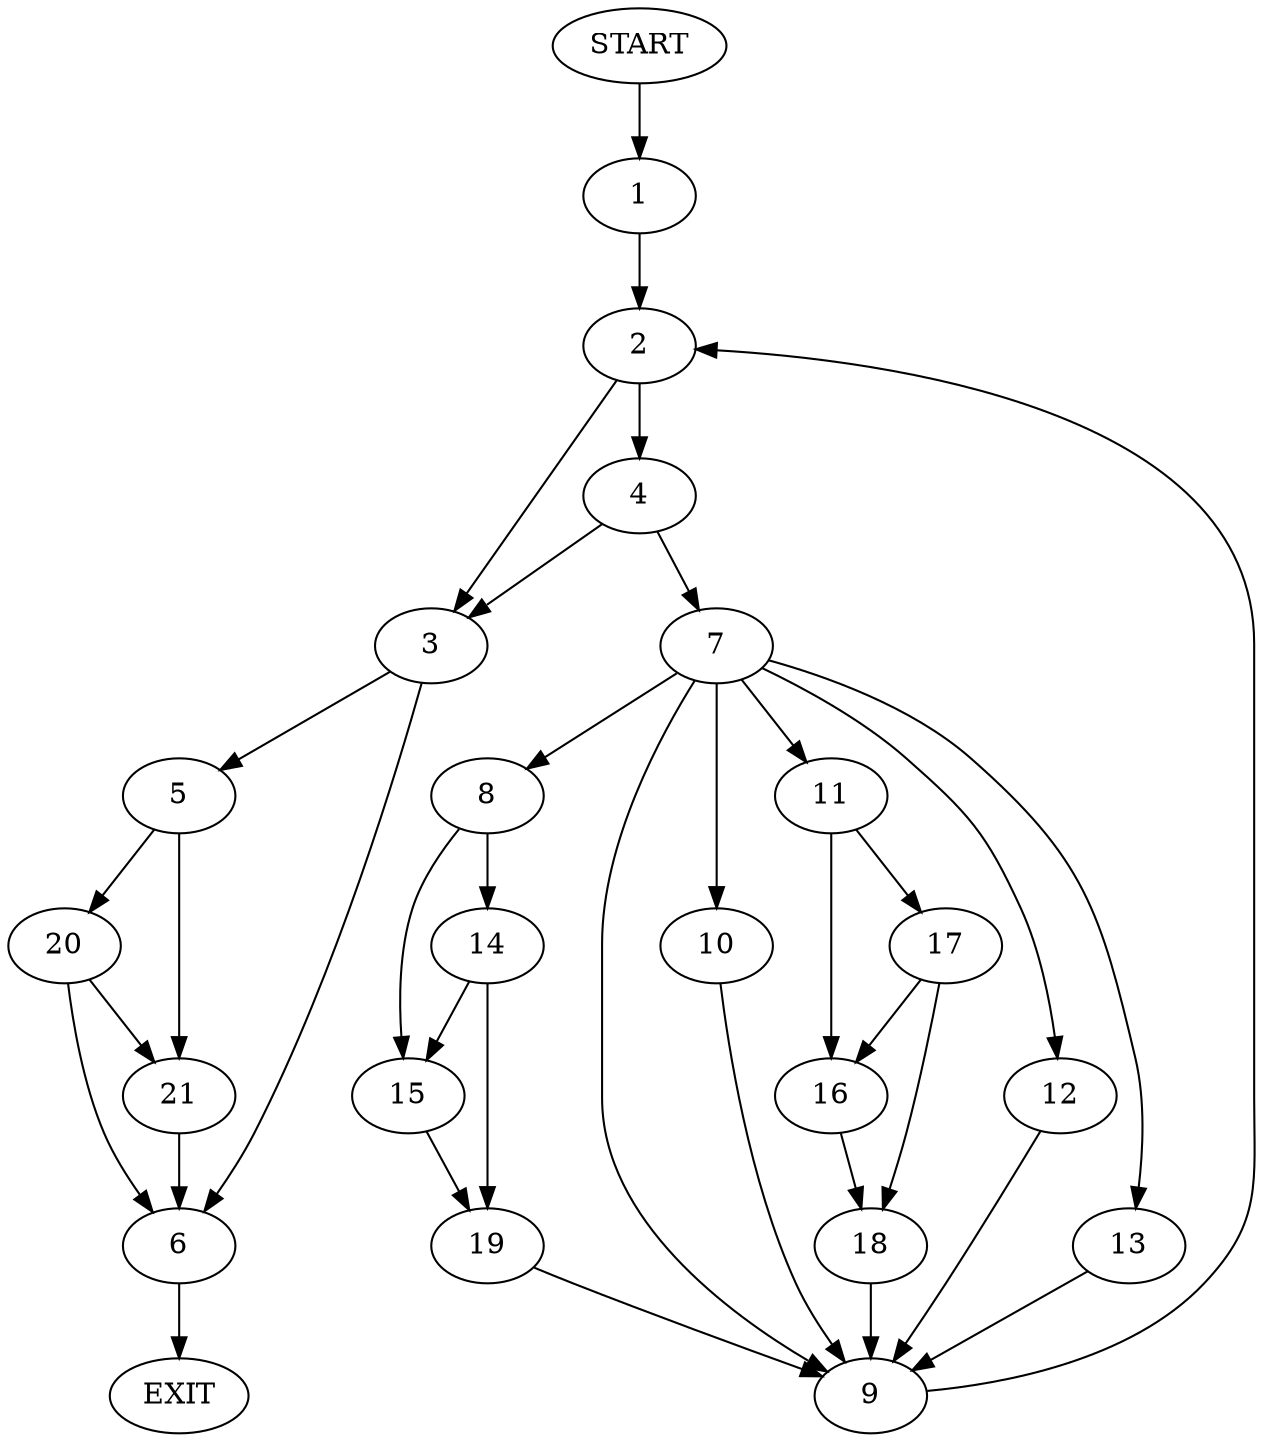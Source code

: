 digraph {
0 [label="START"]
22 [label="EXIT"]
0 -> 1
1 -> 2
2 -> 3
2 -> 4
3 -> 5
3 -> 6
4 -> 7
4 -> 3
7 -> 8
7 -> 9
7 -> 10
7 -> 11
7 -> 12
7 -> 13
13 -> 9
9 -> 2
8 -> 14
8 -> 15
12 -> 9
11 -> 16
11 -> 17
10 -> 9
17 -> 18
17 -> 16
16 -> 18
18 -> 9
15 -> 19
14 -> 19
14 -> 15
19 -> 9
5 -> 20
5 -> 21
6 -> 22
21 -> 6
20 -> 21
20 -> 6
}
